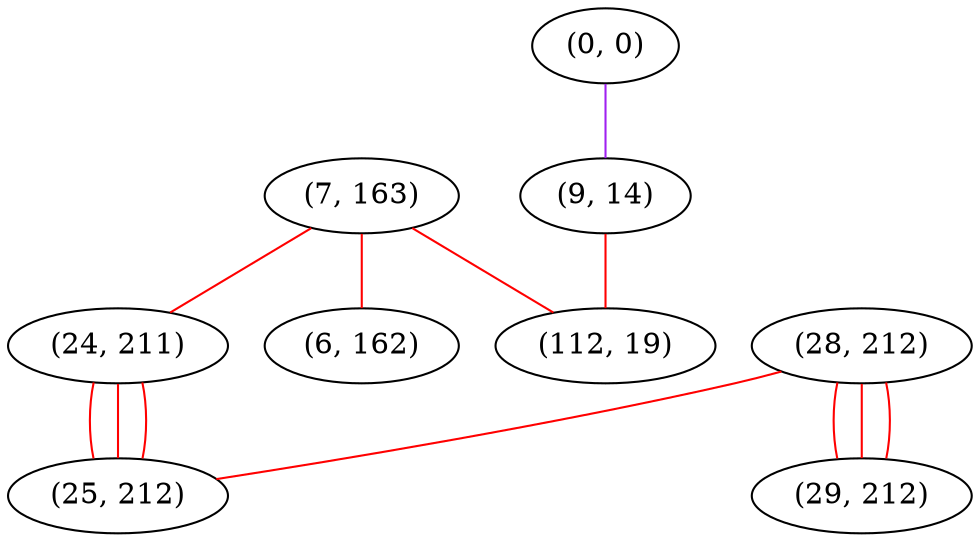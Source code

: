 graph "" {
"(7, 163)";
"(24, 211)";
"(0, 0)";
"(9, 14)";
"(28, 212)";
"(29, 212)";
"(6, 162)";
"(25, 212)";
"(112, 19)";
"(7, 163)" -- "(24, 211)"  [color=red, key=0, weight=1];
"(7, 163)" -- "(6, 162)"  [color=red, key=0, weight=1];
"(7, 163)" -- "(112, 19)"  [color=red, key=0, weight=1];
"(24, 211)" -- "(25, 212)"  [color=red, key=0, weight=1];
"(24, 211)" -- "(25, 212)"  [color=red, key=1, weight=1];
"(24, 211)" -- "(25, 212)"  [color=red, key=2, weight=1];
"(0, 0)" -- "(9, 14)"  [color=purple, key=0, weight=4];
"(9, 14)" -- "(112, 19)"  [color=red, key=0, weight=1];
"(28, 212)" -- "(29, 212)"  [color=red, key=0, weight=1];
"(28, 212)" -- "(29, 212)"  [color=red, key=1, weight=1];
"(28, 212)" -- "(29, 212)"  [color=red, key=2, weight=1];
"(28, 212)" -- "(25, 212)"  [color=red, key=0, weight=1];
}
